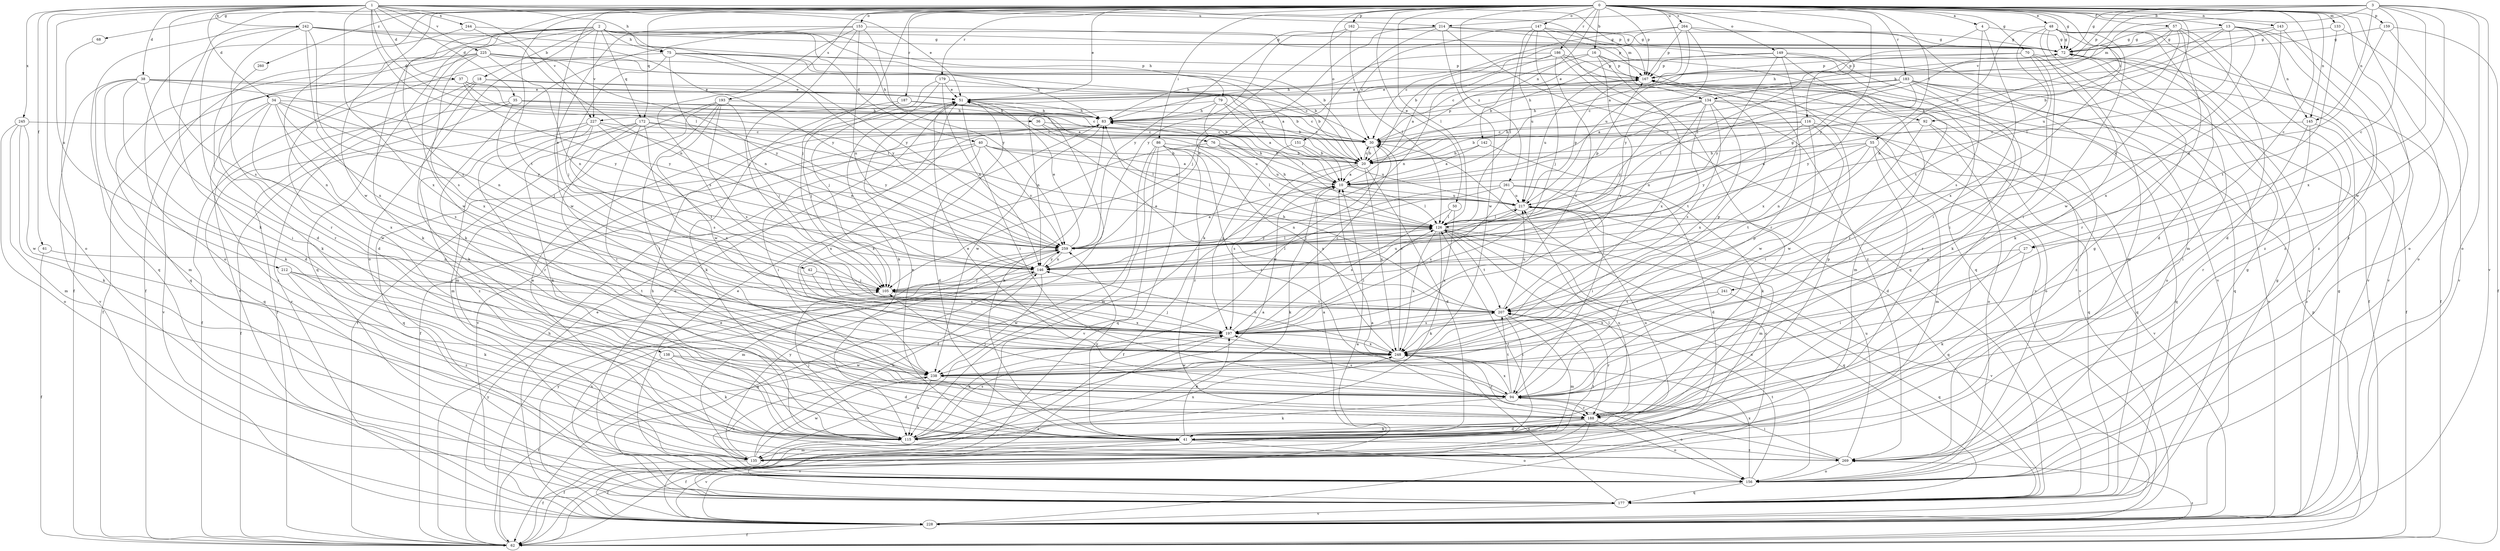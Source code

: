 strict digraph  {
0;
1;
2;
3;
4;
10;
13;
16;
18;
20;
27;
30;
34;
35;
36;
37;
38;
40;
41;
42;
48;
50;
51;
55;
57;
61;
62;
68;
70;
72;
75;
76;
79;
83;
86;
92;
94;
105;
115;
116;
126;
133;
134;
135;
138;
142;
143;
145;
146;
147;
149;
151;
153;
156;
159;
162;
167;
172;
177;
179;
183;
186;
187;
188;
193;
197;
207;
212;
214;
217;
225;
227;
228;
238;
241;
242;
244;
245;
248;
259;
260;
261;
264;
269;
0 -> 4  [label=a];
0 -> 10  [label=a];
0 -> 13  [label=b];
0 -> 16  [label=b];
0 -> 27  [label=c];
0 -> 42  [label=e];
0 -> 48  [label=e];
0 -> 50  [label=e];
0 -> 51  [label=e];
0 -> 55  [label=f];
0 -> 57  [label=f];
0 -> 68  [label=g];
0 -> 70  [label=g];
0 -> 72  [label=g];
0 -> 86  [label=i];
0 -> 92  [label=i];
0 -> 105  [label=j];
0 -> 115  [label=k];
0 -> 116  [label=l];
0 -> 126  [label=l];
0 -> 133  [label=m];
0 -> 138  [label=n];
0 -> 142  [label=n];
0 -> 143  [label=n];
0 -> 145  [label=n];
0 -> 147  [label=o];
0 -> 149  [label=o];
0 -> 151  [label=o];
0 -> 153  [label=o];
0 -> 156  [label=o];
0 -> 159  [label=p];
0 -> 162  [label=p];
0 -> 167  [label=p];
0 -> 172  [label=q];
0 -> 179  [label=r];
0 -> 183  [label=r];
0 -> 186  [label=r];
0 -> 187  [label=r];
0 -> 193  [label=s];
0 -> 197  [label=s];
0 -> 207  [label=t];
0 -> 238  [label=w];
0 -> 241  [label=x];
0 -> 259  [label=y];
0 -> 260  [label=z];
0 -> 261  [label=z];
0 -> 264  [label=z];
0 -> 269  [label=z];
1 -> 34  [label=d];
1 -> 35  [label=d];
1 -> 36  [label=d];
1 -> 37  [label=d];
1 -> 38  [label=d];
1 -> 51  [label=e];
1 -> 61  [label=f];
1 -> 75  [label=h];
1 -> 126  [label=l];
1 -> 134  [label=m];
1 -> 156  [label=o];
1 -> 167  [label=p];
1 -> 197  [label=s];
1 -> 212  [label=u];
1 -> 214  [label=u];
1 -> 225  [label=v];
1 -> 227  [label=v];
1 -> 242  [label=x];
1 -> 244  [label=x];
1 -> 245  [label=x];
1 -> 248  [label=x];
2 -> 18  [label=b];
2 -> 40  [label=d];
2 -> 62  [label=f];
2 -> 75  [label=h];
2 -> 76  [label=h];
2 -> 79  [label=h];
2 -> 92  [label=i];
2 -> 115  [label=k];
2 -> 156  [label=o];
2 -> 172  [label=q];
2 -> 177  [label=q];
2 -> 227  [label=v];
2 -> 238  [label=w];
2 -> 259  [label=y];
3 -> 27  [label=c];
3 -> 72  [label=g];
3 -> 134  [label=m];
3 -> 145  [label=n];
3 -> 156  [label=o];
3 -> 167  [label=p];
3 -> 214  [label=u];
3 -> 227  [label=v];
3 -> 228  [label=v];
3 -> 238  [label=w];
3 -> 248  [label=x];
4 -> 72  [label=g];
4 -> 94  [label=i];
4 -> 126  [label=l];
4 -> 197  [label=s];
10 -> 83  [label=h];
10 -> 115  [label=k];
10 -> 126  [label=l];
10 -> 217  [label=u];
13 -> 20  [label=b];
13 -> 72  [label=g];
13 -> 83  [label=h];
13 -> 126  [label=l];
13 -> 145  [label=n];
13 -> 228  [label=v];
13 -> 238  [label=w];
13 -> 269  [label=z];
16 -> 30  [label=c];
16 -> 83  [label=h];
16 -> 167  [label=p];
16 -> 197  [label=s];
16 -> 228  [label=v];
16 -> 248  [label=x];
18 -> 30  [label=c];
18 -> 51  [label=e];
18 -> 62  [label=f];
18 -> 115  [label=k];
18 -> 228  [label=v];
20 -> 10  [label=a];
20 -> 30  [label=c];
20 -> 41  [label=d];
20 -> 62  [label=f];
20 -> 197  [label=s];
20 -> 248  [label=x];
27 -> 94  [label=i];
27 -> 115  [label=k];
27 -> 146  [label=n];
30 -> 20  [label=b];
30 -> 167  [label=p];
30 -> 238  [label=w];
34 -> 83  [label=h];
34 -> 146  [label=n];
34 -> 197  [label=s];
34 -> 228  [label=v];
34 -> 238  [label=w];
34 -> 248  [label=x];
34 -> 259  [label=y];
34 -> 269  [label=z];
35 -> 20  [label=b];
35 -> 30  [label=c];
35 -> 62  [label=f];
35 -> 83  [label=h];
35 -> 105  [label=j];
35 -> 177  [label=q];
36 -> 30  [label=c];
36 -> 126  [label=l];
36 -> 217  [label=u];
37 -> 10  [label=a];
37 -> 51  [label=e];
37 -> 62  [label=f];
37 -> 126  [label=l];
37 -> 259  [label=y];
38 -> 20  [label=b];
38 -> 41  [label=d];
38 -> 51  [label=e];
38 -> 94  [label=i];
38 -> 115  [label=k];
38 -> 135  [label=m];
38 -> 228  [label=v];
38 -> 259  [label=y];
40 -> 10  [label=a];
40 -> 20  [label=b];
40 -> 94  [label=i];
40 -> 177  [label=q];
40 -> 217  [label=u];
40 -> 248  [label=x];
40 -> 259  [label=y];
41 -> 10  [label=a];
41 -> 51  [label=e];
41 -> 62  [label=f];
41 -> 72  [label=g];
41 -> 83  [label=h];
41 -> 135  [label=m];
41 -> 156  [label=o];
41 -> 197  [label=s];
41 -> 217  [label=u];
41 -> 228  [label=v];
41 -> 259  [label=y];
41 -> 269  [label=z];
42 -> 105  [label=j];
42 -> 197  [label=s];
48 -> 41  [label=d];
48 -> 72  [label=g];
48 -> 94  [label=i];
48 -> 115  [label=k];
48 -> 135  [label=m];
48 -> 146  [label=n];
48 -> 207  [label=t];
48 -> 228  [label=v];
48 -> 248  [label=x];
50 -> 126  [label=l];
50 -> 197  [label=s];
50 -> 248  [label=x];
51 -> 83  [label=h];
51 -> 94  [label=i];
51 -> 156  [label=o];
55 -> 10  [label=a];
55 -> 20  [label=b];
55 -> 41  [label=d];
55 -> 135  [label=m];
55 -> 146  [label=n];
55 -> 207  [label=t];
55 -> 228  [label=v];
57 -> 10  [label=a];
57 -> 41  [label=d];
57 -> 72  [label=g];
57 -> 83  [label=h];
57 -> 188  [label=r];
57 -> 217  [label=u];
57 -> 269  [label=z];
61 -> 62  [label=f];
61 -> 146  [label=n];
62 -> 51  [label=e];
62 -> 83  [label=h];
62 -> 167  [label=p];
62 -> 259  [label=y];
62 -> 269  [label=z];
68 -> 62  [label=f];
70 -> 51  [label=e];
70 -> 62  [label=f];
70 -> 94  [label=i];
70 -> 135  [label=m];
70 -> 167  [label=p];
70 -> 188  [label=r];
72 -> 167  [label=p];
72 -> 228  [label=v];
75 -> 10  [label=a];
75 -> 83  [label=h];
75 -> 105  [label=j];
75 -> 146  [label=n];
75 -> 167  [label=p];
75 -> 228  [label=v];
75 -> 259  [label=y];
76 -> 20  [label=b];
76 -> 126  [label=l];
76 -> 217  [label=u];
76 -> 248  [label=x];
79 -> 10  [label=a];
79 -> 20  [label=b];
79 -> 83  [label=h];
79 -> 126  [label=l];
79 -> 146  [label=n];
83 -> 30  [label=c];
83 -> 41  [label=d];
83 -> 62  [label=f];
83 -> 228  [label=v];
83 -> 238  [label=w];
86 -> 20  [label=b];
86 -> 62  [label=f];
86 -> 94  [label=i];
86 -> 135  [label=m];
86 -> 177  [label=q];
86 -> 188  [label=r];
86 -> 228  [label=v];
86 -> 248  [label=x];
92 -> 30  [label=c];
92 -> 156  [label=o];
92 -> 177  [label=q];
92 -> 238  [label=w];
94 -> 51  [label=e];
94 -> 105  [label=j];
94 -> 115  [label=k];
94 -> 156  [label=o];
94 -> 167  [label=p];
94 -> 188  [label=r];
94 -> 197  [label=s];
94 -> 207  [label=t];
94 -> 248  [label=x];
105 -> 207  [label=t];
105 -> 217  [label=u];
105 -> 248  [label=x];
115 -> 10  [label=a];
115 -> 62  [label=f];
115 -> 105  [label=j];
115 -> 167  [label=p];
115 -> 197  [label=s];
115 -> 217  [label=u];
115 -> 248  [label=x];
116 -> 20  [label=b];
116 -> 30  [label=c];
116 -> 94  [label=i];
116 -> 177  [label=q];
116 -> 238  [label=w];
116 -> 259  [label=y];
126 -> 72  [label=g];
126 -> 83  [label=h];
126 -> 115  [label=k];
126 -> 156  [label=o];
126 -> 167  [label=p];
126 -> 177  [label=q];
126 -> 207  [label=t];
126 -> 228  [label=v];
126 -> 248  [label=x];
126 -> 259  [label=y];
133 -> 72  [label=g];
133 -> 207  [label=t];
133 -> 228  [label=v];
134 -> 20  [label=b];
134 -> 83  [label=h];
134 -> 146  [label=n];
134 -> 156  [label=o];
134 -> 177  [label=q];
134 -> 197  [label=s];
134 -> 207  [label=t];
134 -> 248  [label=x];
134 -> 259  [label=y];
135 -> 51  [label=e];
135 -> 62  [label=f];
135 -> 126  [label=l];
135 -> 146  [label=n];
135 -> 207  [label=t];
135 -> 238  [label=w];
135 -> 259  [label=y];
138 -> 41  [label=d];
138 -> 62  [label=f];
138 -> 115  [label=k];
138 -> 238  [label=w];
142 -> 10  [label=a];
142 -> 20  [label=b];
142 -> 115  [label=k];
143 -> 20  [label=b];
143 -> 72  [label=g];
143 -> 248  [label=x];
143 -> 269  [label=z];
145 -> 30  [label=c];
145 -> 94  [label=i];
145 -> 156  [label=o];
145 -> 188  [label=r];
146 -> 105  [label=j];
146 -> 126  [label=l];
146 -> 177  [label=q];
146 -> 238  [label=w];
146 -> 259  [label=y];
147 -> 30  [label=c];
147 -> 72  [label=g];
147 -> 105  [label=j];
147 -> 126  [label=l];
147 -> 177  [label=q];
147 -> 188  [label=r];
147 -> 217  [label=u];
149 -> 20  [label=b];
149 -> 62  [label=f];
149 -> 115  [label=k];
149 -> 167  [label=p];
149 -> 188  [label=r];
149 -> 248  [label=x];
149 -> 259  [label=y];
151 -> 20  [label=b];
151 -> 197  [label=s];
151 -> 217  [label=u];
153 -> 72  [label=g];
153 -> 105  [label=j];
153 -> 115  [label=k];
153 -> 146  [label=n];
153 -> 197  [label=s];
153 -> 238  [label=w];
153 -> 259  [label=y];
156 -> 51  [label=e];
156 -> 72  [label=g];
156 -> 177  [label=q];
156 -> 207  [label=t];
156 -> 248  [label=x];
159 -> 62  [label=f];
159 -> 72  [label=g];
159 -> 146  [label=n];
159 -> 156  [label=o];
162 -> 72  [label=g];
162 -> 115  [label=k];
162 -> 126  [label=l];
162 -> 259  [label=y];
167 -> 51  [label=e];
167 -> 135  [label=m];
167 -> 217  [label=u];
167 -> 269  [label=z];
172 -> 30  [label=c];
172 -> 94  [label=i];
172 -> 115  [label=k];
172 -> 135  [label=m];
172 -> 188  [label=r];
172 -> 248  [label=x];
172 -> 259  [label=y];
177 -> 10  [label=a];
177 -> 72  [label=g];
177 -> 146  [label=n];
177 -> 228  [label=v];
177 -> 248  [label=x];
179 -> 20  [label=b];
179 -> 51  [label=e];
179 -> 105  [label=j];
179 -> 115  [label=k];
179 -> 146  [label=n];
183 -> 10  [label=a];
183 -> 30  [label=c];
183 -> 51  [label=e];
183 -> 62  [label=f];
183 -> 83  [label=h];
183 -> 126  [label=l];
183 -> 156  [label=o];
183 -> 177  [label=q];
183 -> 188  [label=r];
183 -> 228  [label=v];
183 -> 259  [label=y];
186 -> 10  [label=a];
186 -> 83  [label=h];
186 -> 146  [label=n];
186 -> 167  [label=p];
186 -> 197  [label=s];
186 -> 228  [label=v];
186 -> 269  [label=z];
187 -> 30  [label=c];
187 -> 83  [label=h];
187 -> 105  [label=j];
187 -> 115  [label=k];
188 -> 41  [label=d];
188 -> 62  [label=f];
188 -> 115  [label=k];
188 -> 126  [label=l];
188 -> 156  [label=o];
188 -> 228  [label=v];
193 -> 62  [label=f];
193 -> 83  [label=h];
193 -> 94  [label=i];
193 -> 105  [label=j];
193 -> 135  [label=m];
193 -> 197  [label=s];
193 -> 238  [label=w];
197 -> 30  [label=c];
197 -> 105  [label=j];
197 -> 115  [label=k];
197 -> 126  [label=l];
197 -> 207  [label=t];
197 -> 248  [label=x];
207 -> 51  [label=e];
207 -> 83  [label=h];
207 -> 94  [label=i];
207 -> 135  [label=m];
207 -> 188  [label=r];
207 -> 197  [label=s];
207 -> 217  [label=u];
212 -> 105  [label=j];
212 -> 115  [label=k];
212 -> 207  [label=t];
212 -> 269  [label=z];
214 -> 72  [label=g];
214 -> 105  [label=j];
214 -> 146  [label=n];
214 -> 167  [label=p];
214 -> 177  [label=q];
214 -> 238  [label=w];
214 -> 259  [label=y];
217 -> 126  [label=l];
217 -> 135  [label=m];
217 -> 167  [label=p];
217 -> 177  [label=q];
225 -> 10  [label=a];
225 -> 20  [label=b];
225 -> 41  [label=d];
225 -> 146  [label=n];
225 -> 167  [label=p];
225 -> 177  [label=q];
225 -> 188  [label=r];
225 -> 248  [label=x];
225 -> 259  [label=y];
227 -> 30  [label=c];
227 -> 62  [label=f];
227 -> 146  [label=n];
227 -> 188  [label=r];
227 -> 197  [label=s];
227 -> 207  [label=t];
227 -> 269  [label=z];
228 -> 30  [label=c];
228 -> 51  [label=e];
228 -> 62  [label=f];
228 -> 72  [label=g];
228 -> 197  [label=s];
228 -> 259  [label=y];
238 -> 94  [label=i];
238 -> 115  [label=k];
238 -> 156  [label=o];
241 -> 177  [label=q];
241 -> 207  [label=t];
241 -> 248  [label=x];
242 -> 20  [label=b];
242 -> 41  [label=d];
242 -> 72  [label=g];
242 -> 177  [label=q];
242 -> 188  [label=r];
242 -> 197  [label=s];
242 -> 248  [label=x];
242 -> 259  [label=y];
244 -> 72  [label=g];
244 -> 146  [label=n];
244 -> 156  [label=o];
245 -> 30  [label=c];
245 -> 115  [label=k];
245 -> 135  [label=m];
245 -> 156  [label=o];
245 -> 238  [label=w];
248 -> 30  [label=c];
248 -> 146  [label=n];
248 -> 167  [label=p];
248 -> 188  [label=r];
248 -> 238  [label=w];
259 -> 10  [label=a];
259 -> 51  [label=e];
259 -> 126  [label=l];
259 -> 135  [label=m];
259 -> 146  [label=n];
260 -> 115  [label=k];
261 -> 41  [label=d];
261 -> 94  [label=i];
261 -> 105  [label=j];
261 -> 146  [label=n];
261 -> 197  [label=s];
261 -> 217  [label=u];
264 -> 20  [label=b];
264 -> 30  [label=c];
264 -> 72  [label=g];
264 -> 167  [label=p];
264 -> 217  [label=u];
264 -> 228  [label=v];
264 -> 259  [label=y];
269 -> 10  [label=a];
269 -> 83  [label=h];
269 -> 94  [label=i];
269 -> 156  [label=o];
269 -> 217  [label=u];
}
